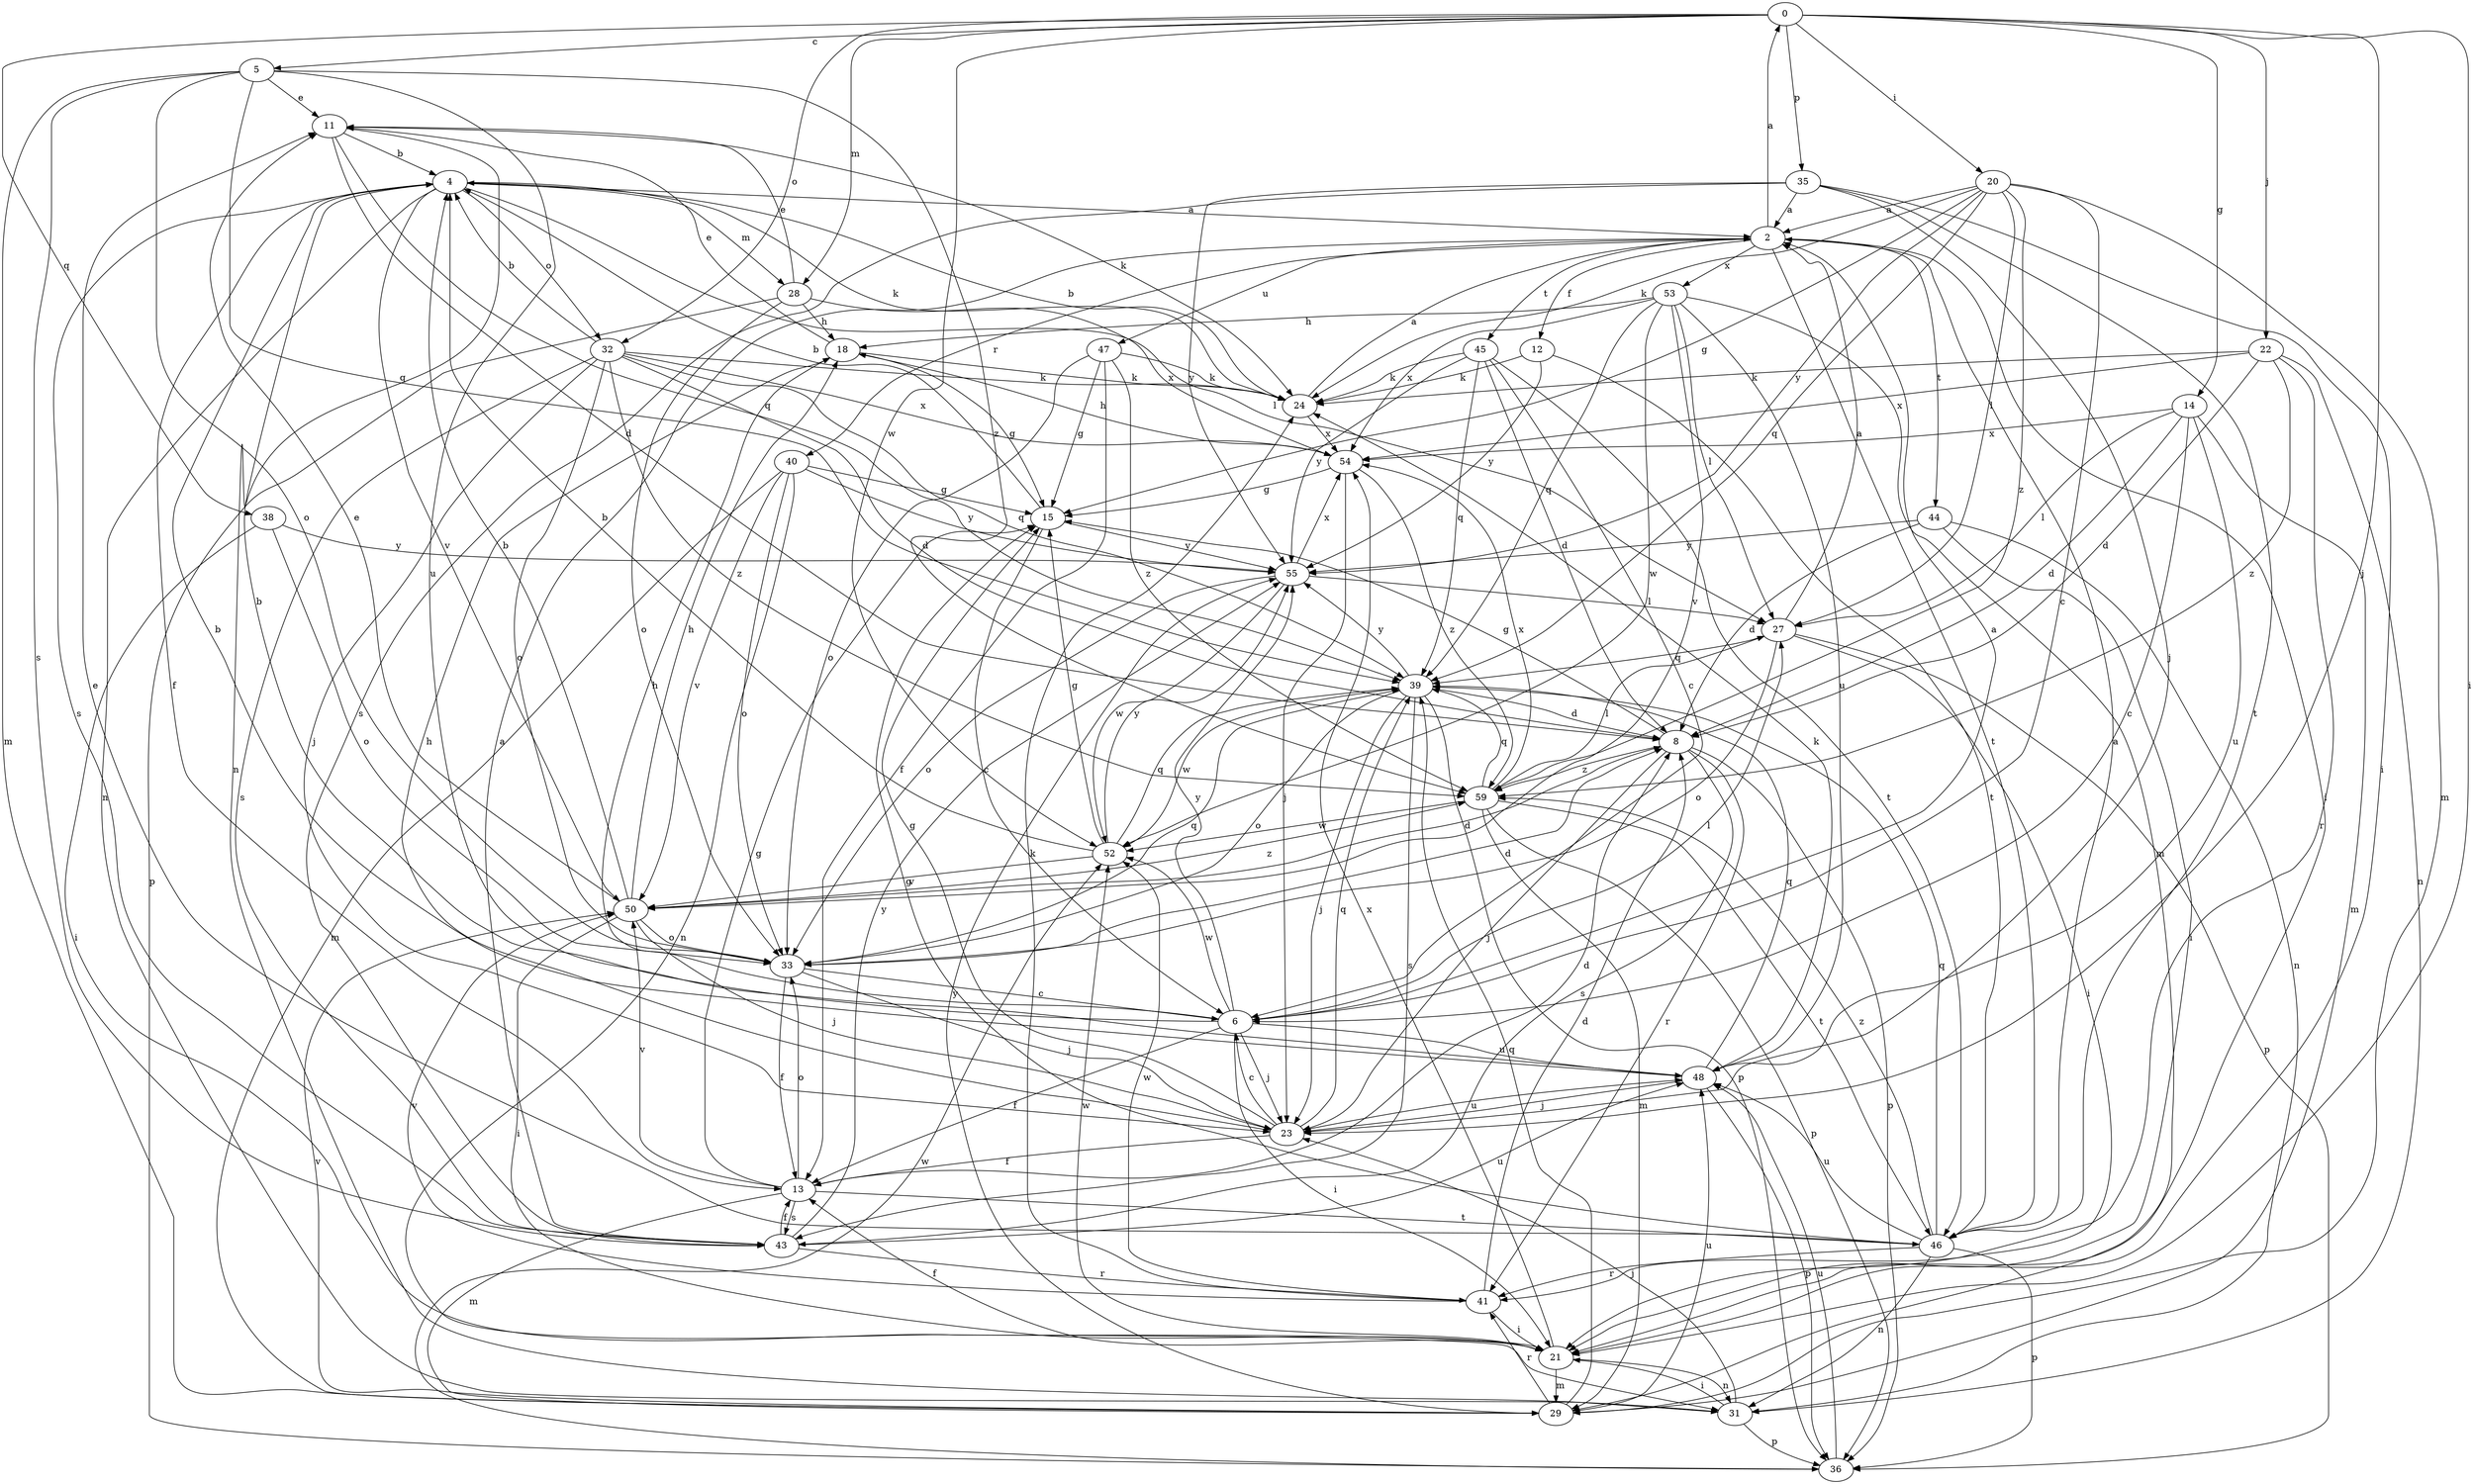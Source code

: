 strict digraph  {
0;
2;
4;
5;
6;
8;
11;
12;
13;
14;
15;
18;
20;
21;
22;
23;
24;
27;
28;
29;
31;
32;
33;
35;
36;
38;
39;
40;
41;
43;
44;
45;
46;
47;
48;
50;
52;
53;
54;
55;
59;
0 -> 5  [label=c];
0 -> 14  [label=g];
0 -> 20  [label=i];
0 -> 21  [label=i];
0 -> 22  [label=j];
0 -> 23  [label=j];
0 -> 28  [label=m];
0 -> 32  [label=o];
0 -> 35  [label=p];
0 -> 38  [label=q];
0 -> 52  [label=w];
2 -> 0  [label=a];
2 -> 12  [label=f];
2 -> 21  [label=i];
2 -> 40  [label=r];
2 -> 44  [label=t];
2 -> 45  [label=t];
2 -> 46  [label=t];
2 -> 47  [label=u];
2 -> 53  [label=x];
4 -> 2  [label=a];
4 -> 13  [label=f];
4 -> 24  [label=k];
4 -> 27  [label=l];
4 -> 28  [label=m];
4 -> 31  [label=n];
4 -> 32  [label=o];
4 -> 43  [label=s];
4 -> 50  [label=v];
5 -> 11  [label=e];
5 -> 29  [label=m];
5 -> 33  [label=o];
5 -> 39  [label=q];
5 -> 43  [label=s];
5 -> 48  [label=u];
5 -> 59  [label=z];
6 -> 2  [label=a];
6 -> 4  [label=b];
6 -> 13  [label=f];
6 -> 18  [label=h];
6 -> 21  [label=i];
6 -> 23  [label=j];
6 -> 27  [label=l];
6 -> 48  [label=u];
6 -> 52  [label=w];
6 -> 55  [label=y];
8 -> 15  [label=g];
8 -> 23  [label=j];
8 -> 36  [label=p];
8 -> 41  [label=r];
8 -> 43  [label=s];
8 -> 59  [label=z];
11 -> 4  [label=b];
11 -> 8  [label=d];
11 -> 24  [label=k];
11 -> 31  [label=n];
11 -> 39  [label=q];
12 -> 24  [label=k];
12 -> 46  [label=t];
12 -> 55  [label=y];
13 -> 8  [label=d];
13 -> 15  [label=g];
13 -> 29  [label=m];
13 -> 33  [label=o];
13 -> 43  [label=s];
13 -> 46  [label=t];
13 -> 50  [label=v];
14 -> 6  [label=c];
14 -> 8  [label=d];
14 -> 27  [label=l];
14 -> 29  [label=m];
14 -> 48  [label=u];
14 -> 54  [label=x];
15 -> 4  [label=b];
15 -> 6  [label=c];
15 -> 55  [label=y];
18 -> 11  [label=e];
18 -> 15  [label=g];
18 -> 24  [label=k];
20 -> 2  [label=a];
20 -> 6  [label=c];
20 -> 15  [label=g];
20 -> 24  [label=k];
20 -> 27  [label=l];
20 -> 29  [label=m];
20 -> 39  [label=q];
20 -> 55  [label=y];
20 -> 59  [label=z];
21 -> 13  [label=f];
21 -> 29  [label=m];
21 -> 31  [label=n];
21 -> 52  [label=w];
21 -> 54  [label=x];
22 -> 8  [label=d];
22 -> 24  [label=k];
22 -> 31  [label=n];
22 -> 41  [label=r];
22 -> 54  [label=x];
22 -> 59  [label=z];
23 -> 6  [label=c];
23 -> 13  [label=f];
23 -> 15  [label=g];
23 -> 18  [label=h];
23 -> 39  [label=q];
23 -> 48  [label=u];
24 -> 2  [label=a];
24 -> 4  [label=b];
24 -> 54  [label=x];
27 -> 2  [label=a];
27 -> 21  [label=i];
27 -> 33  [label=o];
27 -> 36  [label=p];
27 -> 39  [label=q];
28 -> 11  [label=e];
28 -> 18  [label=h];
28 -> 33  [label=o];
28 -> 36  [label=p];
28 -> 54  [label=x];
29 -> 39  [label=q];
29 -> 41  [label=r];
29 -> 48  [label=u];
29 -> 50  [label=v];
29 -> 55  [label=y];
31 -> 21  [label=i];
31 -> 23  [label=j];
31 -> 36  [label=p];
32 -> 4  [label=b];
32 -> 8  [label=d];
32 -> 23  [label=j];
32 -> 24  [label=k];
32 -> 33  [label=o];
32 -> 39  [label=q];
32 -> 43  [label=s];
32 -> 54  [label=x];
32 -> 59  [label=z];
33 -> 6  [label=c];
33 -> 8  [label=d];
33 -> 13  [label=f];
33 -> 23  [label=j];
33 -> 39  [label=q];
35 -> 2  [label=a];
35 -> 21  [label=i];
35 -> 23  [label=j];
35 -> 43  [label=s];
35 -> 46  [label=t];
35 -> 55  [label=y];
36 -> 48  [label=u];
36 -> 52  [label=w];
38 -> 21  [label=i];
38 -> 33  [label=o];
38 -> 55  [label=y];
39 -> 8  [label=d];
39 -> 23  [label=j];
39 -> 33  [label=o];
39 -> 36  [label=p];
39 -> 43  [label=s];
39 -> 52  [label=w];
39 -> 55  [label=y];
40 -> 15  [label=g];
40 -> 29  [label=m];
40 -> 31  [label=n];
40 -> 33  [label=o];
40 -> 50  [label=v];
40 -> 55  [label=y];
41 -> 8  [label=d];
41 -> 21  [label=i];
41 -> 24  [label=k];
41 -> 50  [label=v];
41 -> 52  [label=w];
43 -> 2  [label=a];
43 -> 13  [label=f];
43 -> 41  [label=r];
43 -> 48  [label=u];
43 -> 55  [label=y];
44 -> 8  [label=d];
44 -> 21  [label=i];
44 -> 31  [label=n];
44 -> 55  [label=y];
45 -> 6  [label=c];
45 -> 8  [label=d];
45 -> 24  [label=k];
45 -> 39  [label=q];
45 -> 46  [label=t];
45 -> 55  [label=y];
46 -> 2  [label=a];
46 -> 11  [label=e];
46 -> 15  [label=g];
46 -> 31  [label=n];
46 -> 36  [label=p];
46 -> 39  [label=q];
46 -> 41  [label=r];
46 -> 48  [label=u];
46 -> 59  [label=z];
47 -> 13  [label=f];
47 -> 15  [label=g];
47 -> 24  [label=k];
47 -> 33  [label=o];
47 -> 59  [label=z];
48 -> 4  [label=b];
48 -> 23  [label=j];
48 -> 24  [label=k];
48 -> 36  [label=p];
48 -> 39  [label=q];
50 -> 4  [label=b];
50 -> 8  [label=d];
50 -> 11  [label=e];
50 -> 18  [label=h];
50 -> 21  [label=i];
50 -> 23  [label=j];
50 -> 33  [label=o];
50 -> 59  [label=z];
52 -> 4  [label=b];
52 -> 15  [label=g];
52 -> 39  [label=q];
52 -> 50  [label=v];
52 -> 55  [label=y];
53 -> 18  [label=h];
53 -> 27  [label=l];
53 -> 29  [label=m];
53 -> 39  [label=q];
53 -> 48  [label=u];
53 -> 50  [label=v];
53 -> 52  [label=w];
53 -> 54  [label=x];
54 -> 15  [label=g];
54 -> 18  [label=h];
54 -> 23  [label=j];
54 -> 59  [label=z];
55 -> 27  [label=l];
55 -> 33  [label=o];
55 -> 52  [label=w];
55 -> 54  [label=x];
59 -> 27  [label=l];
59 -> 29  [label=m];
59 -> 36  [label=p];
59 -> 39  [label=q];
59 -> 46  [label=t];
59 -> 52  [label=w];
59 -> 54  [label=x];
}
